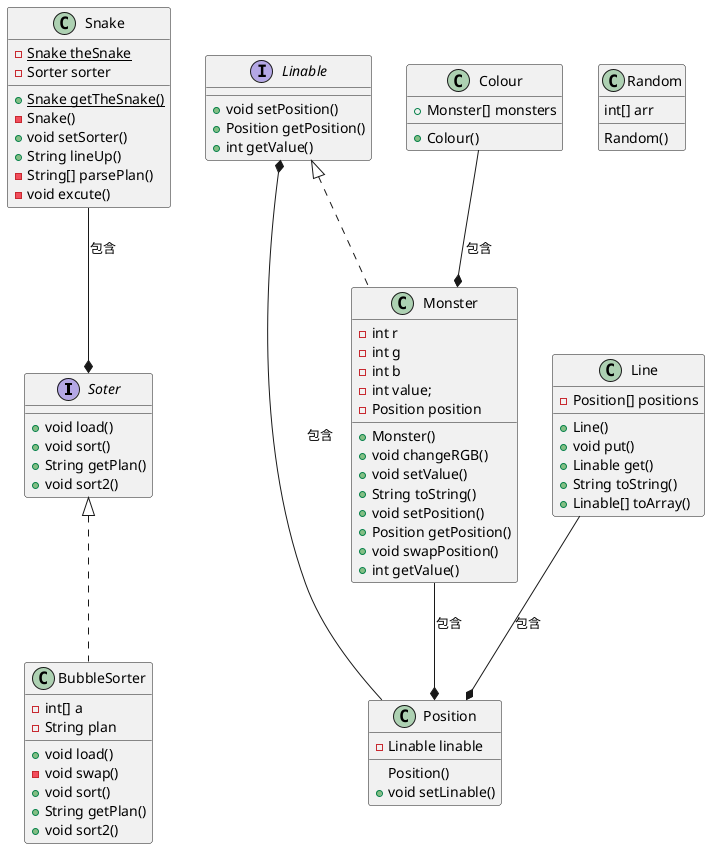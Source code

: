 @startuml
interface Soter{
+void load()
+void sort()
+String getPlan()
+void sort2()
}

class BubbleSorter implements Soter{
-int[] a
-String plan
+void load()
-void swap()
+void sort()
+String getPlan()
+void sort2()
}

class Snake{
-{static} Snake theSnake
+{static} Snake getTheSnake()
-Snake()
-Sorter sorter
+void setSorter()
+String lineUp()
-String[] parsePlan()
-void excute()
}

interface Linable {
+void setPosition()
+Position getPosition()
+int getValue()
}

class Line{
+Line()
-Position[] positions
+void put()
+Linable get()
+String toString()
+Linable[] toArray()
}

class Position{
-Linable linable
Position()
+void setLinable()
}
class Monster implements Linable{
-int r
-int g
-int b
-int value;
-Position position
+Monster()
+void changeRGB()
+void setValue()
+String toString()
+void setPosition()
+Position getPosition()
+void swapPosition()
+int getValue()
}
class Colour{
+Monster[] monsters
+Colour()
}

class Random{
int[] arr
Random()
}
Snake --* Soter:包含
Monster --* Position:包含
Position --* Linable:包含
Line --* Position:包含
Colour --* Monster:包含
@enduml
